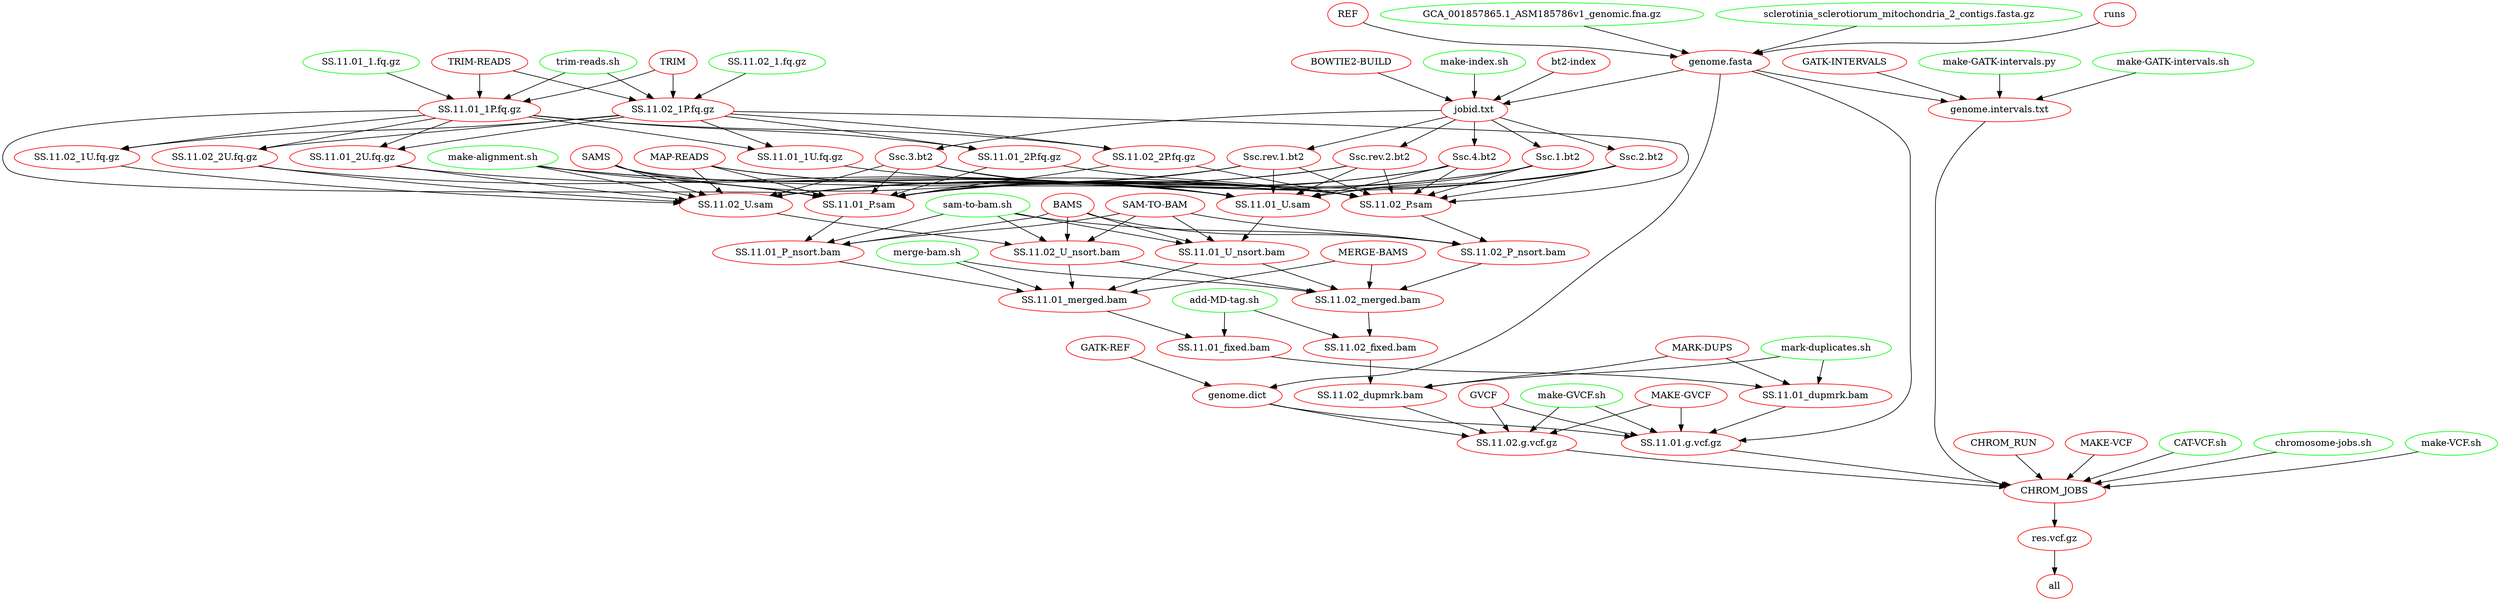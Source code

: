 digraph G {
n39[label="BAMS", color="red"];
n9[label="SS.11.01_P_nsort.bam", color="red"];
n42[label="SS.11.01_U_nsort.bam", color="red"];
n6[label="SS.11.01_dupmrk.bam", color="red"];
n7[label="SS.11.01_fixed.bam", color="red"];
n8[label="SS.11.01_merged.bam", color="red"];
n63[label="SS.11.02_P_nsort.bam", color="red"];
n47[label="SS.11.02_U_nsort.bam", color="red"];
n60[label="SS.11.02_dupmrk.bam", color="red"];
n61[label="SS.11.02_fixed.bam", color="red"];
n62[label="SS.11.02_merged.bam", color="red"];
n56[label="GVCF", color="red"];
n4[label="CHROM_JOBS", color="red"];
n5[label="SS.11.01.g.vcf.gz", color="red"];
n59[label="SS.11.02.g.vcf.gz", color="red"];
n3[label="res.vcf.gz", color="red"];
n22[label="REF", color="red"];
n58[label="genome.dict", color="red"];
n19[label="genome.fasta", color="red"];
n65[label="genome.intervals.txt", color="red"];
n36[label="SAMS", color="red"];
n10[label="SS.11.01_P.sam", color="red"];
n43[label="SS.11.01_U.sam", color="red"];
n64[label="SS.11.02_P.sam", color="red"];
n48[label="SS.11.02_U.sam", color="red"];
n14[label="TRIM", color="red"];
n11[label="SS.11.01_1P.fq.gz", color="red"];
n44[label="SS.11.01_1U.fq.gz", color="red"];
n32[label="SS.11.01_2P.fq.gz", color="red"];
n45[label="SS.11.01_2U.fq.gz", color="red"];
n33[label="SS.11.02_1P.fq.gz", color="red"];
n49[label="SS.11.02_1U.fq.gz", color="red"];
n35[label="SS.11.02_2P.fq.gz", color="red"];
n46[label="SS.11.02_2U.fq.gz", color="red"];
n2[label="all", color="red"];
n25[label="bt2-index", color="red"];
n17[label="Ssc.1.bt2", color="red"];
n27[label="Ssc.2.bt2", color="red"];
n28[label="Ssc.3.bt2", color="red"];
n29[label="Ssc.4.bt2", color="red"];
n30[label="Ssc.rev.1.bt2", color="red"];
n31[label="Ssc.rev.2.bt2", color="red"];
n20[label="GCA_001857865.1_ASM185786v1_genomic.fna.gz", color="green"];
n21[label="sclerotinia_sclerotiorum_mitochondria_2_contigs.fasta.gz", color="green"];
n12[label="SS.11.01_1.fq.gz", color="green"];
n34[label="SS.11.02_1.fq.gz", color="green"];
n23[label="runs", color="red"];
n26[label="BOWTIE2-BUILD", color="red"];
n18[label="jobid.txt", color="red"];
n73[label="CHROM_RUN", color="red"];
n68[label="GATK-INTERVALS", color="red"];
n55[label="GATK-REF", color="red"];
n57[label="MAKE-GVCF", color="red"];
n72[label="MAKE-VCF", color="red"];
n37[label="MAP-READS", color="red"];
n53[label="MARK-DUPS", color="red"];
n50[label="MERGE-BAMS", color="red"];
n40[label="SAM-TO-BAM", color="red"];
n15[label="TRIM-READS", color="red"];
n70[label="CAT-VCF.sh", color="green"];
n51[label="add-MD-tag.sh", color="green"];
n71[label="chromosome-jobs.sh", color="green"];
n66[label="make-GATK-intervals.py", color="green"];
n67[label="make-GATK-intervals.sh", color="green"];
n54[label="make-GVCF.sh", color="green"];
n69[label="make-VCF.sh", color="green"];
n16[label="make-alignment.sh", color="green"];
n24[label="make-index.sh", color="green"];
n52[label="mark-duplicates.sh", color="green"];
n41[label="merge-bam.sh", color="green"];
n38[label="sam-to-bam.sh", color="green"];
n13[label="trim-reads.sh", color="green"];
n39 -> n9 ; 
n10 -> n9 ; 
n40 -> n9 ; 
n38 -> n9 ; 
n39 -> n42 ; 
n43 -> n42 ; 
n40 -> n42 ; 
n38 -> n42 ; 
n7 -> n6 ; 
n53 -> n6 ; 
n52 -> n6 ; 
n8 -> n7 ; 
n51 -> n7 ; 
n9 -> n8 ; 
n42 -> n8 ; 
n47 -> n8 ; 
n50 -> n8 ; 
n41 -> n8 ; 
n39 -> n63 ; 
n64 -> n63 ; 
n40 -> n63 ; 
n38 -> n63 ; 
n39 -> n47 ; 
n48 -> n47 ; 
n40 -> n47 ; 
n38 -> n47 ; 
n61 -> n60 ; 
n53 -> n60 ; 
n52 -> n60 ; 
n62 -> n61 ; 
n51 -> n61 ; 
n42 -> n62 ; 
n63 -> n62 ; 
n47 -> n62 ; 
n50 -> n62 ; 
n41 -> n62 ; 
n5 -> n4 ; 
n59 -> n4 ; 
n65 -> n4 ; 
n73 -> n4 ; 
n72 -> n4 ; 
n70 -> n4 ; 
n71 -> n4 ; 
n69 -> n4 ; 
n6 -> n5 ; 
n56 -> n5 ; 
n58 -> n5 ; 
n19 -> n5 ; 
n57 -> n5 ; 
n54 -> n5 ; 
n60 -> n59 ; 
n56 -> n59 ; 
n58 -> n59 ; 
n57 -> n59 ; 
n54 -> n59 ; 
n4 -> n3 ; 
n19 -> n58 ; 
n55 -> n58 ; 
n22 -> n19 ; 
n20 -> n19 ; 
n21 -> n19 ; 
n23 -> n19 ; 
n19 -> n65 ; 
n68 -> n65 ; 
n66 -> n65 ; 
n67 -> n65 ; 
n36 -> n10 ; 
n11 -> n10 ; 
n32 -> n10 ; 
n35 -> n10 ; 
n17 -> n10 ; 
n27 -> n10 ; 
n28 -> n10 ; 
n29 -> n10 ; 
n30 -> n10 ; 
n31 -> n10 ; 
n37 -> n10 ; 
n16 -> n10 ; 
n36 -> n43 ; 
n44 -> n43 ; 
n45 -> n43 ; 
n46 -> n43 ; 
n17 -> n43 ; 
n27 -> n43 ; 
n28 -> n43 ; 
n29 -> n43 ; 
n30 -> n43 ; 
n31 -> n43 ; 
n37 -> n43 ; 
n16 -> n43 ; 
n36 -> n64 ; 
n32 -> n64 ; 
n33 -> n64 ; 
n35 -> n64 ; 
n17 -> n64 ; 
n27 -> n64 ; 
n28 -> n64 ; 
n29 -> n64 ; 
n30 -> n64 ; 
n31 -> n64 ; 
n37 -> n64 ; 
n16 -> n64 ; 
n36 -> n48 ; 
n45 -> n48 ; 
n49 -> n48 ; 
n46 -> n48 ; 
n17 -> n48 ; 
n27 -> n48 ; 
n28 -> n48 ; 
n29 -> n48 ; 
n30 -> n48 ; 
n31 -> n48 ; 
n37 -> n48 ; 
n16 -> n48 ; 
n14 -> n11 ; 
n12 -> n11 ; 
n15 -> n11 ; 
n13 -> n11 ; 
n11 -> n44 ; 
n33 -> n44 ; 
n11 -> n32 ; 
n33 -> n32 ; 
n11 -> n45 ; 
n33 -> n45 ; 
n14 -> n33 ; 
n34 -> n33 ; 
n15 -> n33 ; 
n13 -> n33 ; 
n11 -> n49 ; 
n33 -> n49 ; 
n11 -> n35 ; 
n33 -> n35 ; 
n11 -> n46 ; 
n33 -> n46 ; 
n3 -> n2 ; 
n18 -> n17 ; 
n18 -> n27 ; 
n18 -> n28 ; 
n18 -> n29 ; 
n18 -> n30 ; 
n18 -> n31 ; 
n19 -> n18 ; 
n25 -> n18 ; 
n26 -> n18 ; 
n24 -> n18 ; 
}
